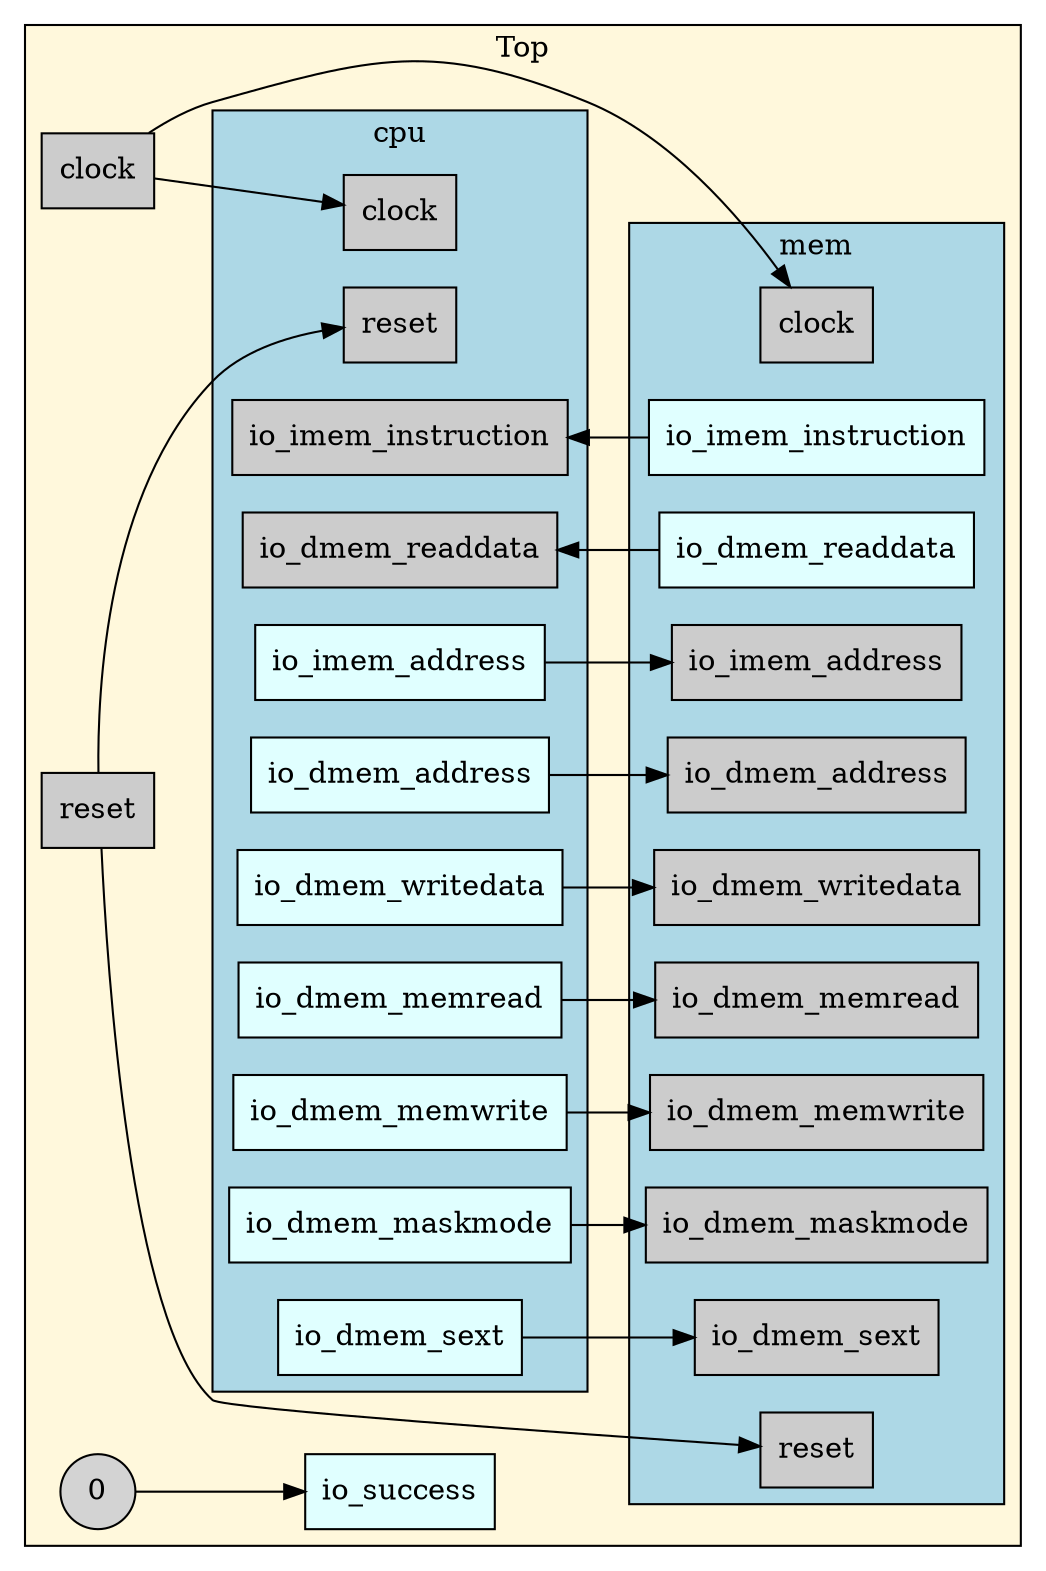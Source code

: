 digraph Top {
stylesheet = "styles.css"
rankdir="LR" 

subgraph cluster_Top {
  label="Top"
  URL=""
  bgcolor="#FFF8DC"
  cluster_Top_clock [shape = "rectangle" style="filled" fillcolor="#CCCCCC" label="clock" rank="0"]
     
cluster_Top_reset [shape = "rectangle" style="filled" fillcolor="#CCCCCC" label="reset" rank="0"]
     
cluster_Top_io_success [shape = "rectangle" style="filled" fillcolor="#E0FFFF" label="io_success" rank="1000"]
     

subgraph cluster_Top_cpu {
  label="cpu"
  URL="PipelinedCPU.dot.svg"
  bgcolor="#ADD8E6"
  cluster_Top_cpu_clock [shape = "rectangle" style="filled" fillcolor="#CCCCCC" label="clock" rank="0"]
     
cluster_Top_cpu_reset [shape = "rectangle" style="filled" fillcolor="#CCCCCC" label="reset" rank="0"]
     
cluster_Top_cpu_io_imem_instruction [shape = "rectangle" style="filled" fillcolor="#CCCCCC" label="io_imem_instruction" rank="0"]
     
cluster_Top_cpu_io_dmem_readdata [shape = "rectangle" style="filled" fillcolor="#CCCCCC" label="io_dmem_readdata" rank="0"]
     
cluster_Top_cpu_io_imem_address [shape = "rectangle" style="filled" fillcolor="#E0FFFF" label="io_imem_address" rank="1000"]
     
cluster_Top_cpu_io_dmem_address [shape = "rectangle" style="filled" fillcolor="#E0FFFF" label="io_dmem_address" rank="1000"]
     
cluster_Top_cpu_io_dmem_writedata [shape = "rectangle" style="filled" fillcolor="#E0FFFF" label="io_dmem_writedata" rank="1000"]
     
cluster_Top_cpu_io_dmem_memread [shape = "rectangle" style="filled" fillcolor="#E0FFFF" label="io_dmem_memread" rank="1000"]
     
cluster_Top_cpu_io_dmem_memwrite [shape = "rectangle" style="filled" fillcolor="#E0FFFF" label="io_dmem_memwrite" rank="1000"]
     
cluster_Top_cpu_io_dmem_maskmode [shape = "rectangle" style="filled" fillcolor="#E0FFFF" label="io_dmem_maskmode" rank="1000"]
     
cluster_Top_cpu_io_dmem_sext [shape = "rectangle" style="filled" fillcolor="#E0FFFF" label="io_dmem_sext" rank="1000"]
     

subgraph cluster_Top_cpu_control {
  label="control"
  URL="Control.dot.svg"
  bgcolor="#FFB6C1"
  

  
  
  
}
     

subgraph cluster_Top_cpu_branchCtrl {
  label="branchCtrl"
  URL="BranchControl.dot.svg"
  bgcolor="#FFB6C1"
  

  
  
  
}
     

subgraph cluster_Top_cpu_registers {
  label="registers"
  URL="RegisterFile.dot.svg"
  bgcolor="#FFB6C1"
  

  
  
  
}
     

subgraph cluster_Top_cpu_aluControl {
  label="aluControl"
  URL="ALUControl.dot.svg"
  bgcolor="#FFB6C1"
  

  
  
  
}
     

subgraph cluster_Top_cpu_alu {
  label="alu"
  URL="ALU.dot.svg"
  bgcolor="#FFB6C1"
  

  
  
  
}
     

subgraph cluster_Top_cpu_immGen {
  label="immGen"
  URL="ImmediateGenerator.dot.svg"
  bgcolor="#FFB6C1"
  

  
  
  
}
     

subgraph cluster_Top_cpu_pcPlusFour {
  label="pcPlusFour"
  URL="Adder.dot.svg"
  bgcolor="#FFB6C1"
  

  
  
  
}
     

subgraph cluster_Top_cpu_branchAdd {
  label="branchAdd"
  URL="Adder.dot.svg"
  bgcolor="#FFB6C1"
  

  
  
  
}
     

subgraph cluster_Top_cpu_forwarding {
  label="forwarding"
  URL="ForwardingUnit.dot.svg"
  bgcolor="#FFB6C1"
  

  
  
  
}
     

subgraph cluster_Top_cpu_hazard {
  label="hazard"
  URL="HazardUnit.dot.svg"
  bgcolor="#FFB6C1"
  

  
  
  
}
     

  
  
  
}
     

subgraph cluster_Top_mem {
  label="mem"
  URL="DualPortedMemory.dot.svg"
  bgcolor="#ADD8E6"
  cluster_Top_mem_clock [shape = "rectangle" style="filled" fillcolor="#CCCCCC" label="clock" rank="0"]
     
cluster_Top_mem_reset [shape = "rectangle" style="filled" fillcolor="#CCCCCC" label="reset" rank="0"]
     
cluster_Top_mem_io_imem_address [shape = "rectangle" style="filled" fillcolor="#CCCCCC" label="io_imem_address" rank="0"]
     
cluster_Top_mem_io_dmem_address [shape = "rectangle" style="filled" fillcolor="#CCCCCC" label="io_dmem_address" rank="0"]
     
cluster_Top_mem_io_dmem_writedata [shape = "rectangle" style="filled" fillcolor="#CCCCCC" label="io_dmem_writedata" rank="0"]
     
cluster_Top_mem_io_dmem_memread [shape = "rectangle" style="filled" fillcolor="#CCCCCC" label="io_dmem_memread" rank="0"]
     
cluster_Top_mem_io_dmem_memwrite [shape = "rectangle" style="filled" fillcolor="#CCCCCC" label="io_dmem_memwrite" rank="0"]
     
cluster_Top_mem_io_dmem_maskmode [shape = "rectangle" style="filled" fillcolor="#CCCCCC" label="io_dmem_maskmode" rank="0"]
     
cluster_Top_mem_io_dmem_sext [shape = "rectangle" style="filled" fillcolor="#CCCCCC" label="io_dmem_sext" rank="0"]
     
cluster_Top_mem_io_imem_instruction [shape = "rectangle" style="filled" fillcolor="#E0FFFF" label="io_imem_instruction" rank="1000"]
     
cluster_Top_mem_io_dmem_readdata [shape = "rectangle" style="filled" fillcolor="#E0FFFF" label="io_dmem_readdata" rank="1000"]
     

  
  
  
}
     
cluster_Top_lit1 [shape="circle" style="filled" BGCOLOR="#C0C0C0" label="0"]
     

  cluster_Top_cpu_io_dmem_sext -> cluster_Top_mem_io_dmem_sext
  cluster_Top_clock -> cluster_Top_cpu_clock
  cluster_Top_lit1 -> cluster_Top_io_success
  cluster_Top_cpu_io_dmem_writedata -> cluster_Top_mem_io_dmem_writedata
  cluster_Top_reset -> cluster_Top_cpu_reset
  cluster_Top_cpu_io_imem_address -> cluster_Top_mem_io_imem_address
  cluster_Top_mem_io_imem_instruction -> cluster_Top_cpu_io_imem_instruction
  cluster_Top_cpu_io_dmem_address -> cluster_Top_mem_io_dmem_address
  cluster_Top_clock -> cluster_Top_mem_clock
  cluster_Top_cpu_io_dmem_memwrite -> cluster_Top_mem_io_dmem_memwrite
  cluster_Top_mem_io_dmem_readdata -> cluster_Top_cpu_io_dmem_readdata
  cluster_Top_reset -> cluster_Top_mem_reset
  cluster_Top_cpu_io_dmem_maskmode -> cluster_Top_mem_io_dmem_maskmode
  cluster_Top_cpu_io_dmem_memread -> cluster_Top_mem_io_dmem_memread
  
  
}
     
}
